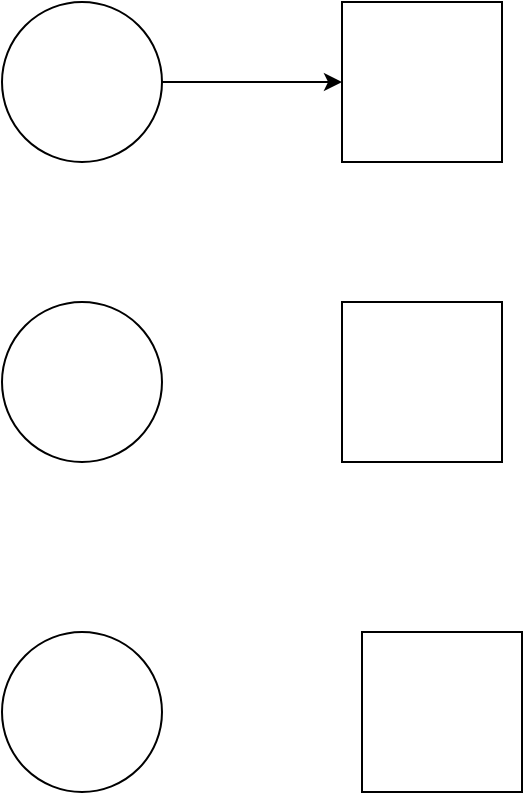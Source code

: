 <mxfile version="20.6.0" type="github">
  <diagram id="bi0kymuttyid8Ct6ZQmI" name="第 1 页">
    <mxGraphModel dx="1148" dy="782" grid="1" gridSize="10" guides="1" tooltips="1" connect="1" arrows="1" fold="1" page="1" pageScale="1" pageWidth="827" pageHeight="1169" math="0" shadow="0">
      <root>
        <mxCell id="0" />
        <mxCell id="1" parent="0" />
        <mxCell id="JIsDcczqiXrF3OzItpj7-9" style="edgeStyle=orthogonalEdgeStyle;rounded=0;orthogonalLoop=1;jettySize=auto;html=1;exitX=1;exitY=0.5;exitDx=0;exitDy=0;" edge="1" parent="1" source="JIsDcczqiXrF3OzItpj7-1" target="JIsDcczqiXrF3OzItpj7-5">
          <mxGeometry relative="1" as="geometry" />
        </mxCell>
        <mxCell id="JIsDcczqiXrF3OzItpj7-1" value="" style="ellipse;whiteSpace=wrap;html=1;aspect=fixed;" vertex="1" parent="1">
          <mxGeometry x="110" y="230" width="80" height="80" as="geometry" />
        </mxCell>
        <mxCell id="JIsDcczqiXrF3OzItpj7-2" value="" style="ellipse;whiteSpace=wrap;html=1;aspect=fixed;" vertex="1" parent="1">
          <mxGeometry x="110" y="380" width="80" height="80" as="geometry" />
        </mxCell>
        <mxCell id="JIsDcczqiXrF3OzItpj7-3" value="" style="ellipse;whiteSpace=wrap;html=1;aspect=fixed;" vertex="1" parent="1">
          <mxGeometry x="110" y="545" width="80" height="80" as="geometry" />
        </mxCell>
        <mxCell id="JIsDcczqiXrF3OzItpj7-5" value="" style="whiteSpace=wrap;html=1;aspect=fixed;" vertex="1" parent="1">
          <mxGeometry x="280" y="230" width="80" height="80" as="geometry" />
        </mxCell>
        <mxCell id="JIsDcczqiXrF3OzItpj7-7" value="" style="whiteSpace=wrap;html=1;aspect=fixed;" vertex="1" parent="1">
          <mxGeometry x="280" y="380" width="80" height="80" as="geometry" />
        </mxCell>
        <mxCell id="JIsDcczqiXrF3OzItpj7-8" value="" style="whiteSpace=wrap;html=1;aspect=fixed;" vertex="1" parent="1">
          <mxGeometry x="290" y="545" width="80" height="80" as="geometry" />
        </mxCell>
      </root>
    </mxGraphModel>
  </diagram>
</mxfile>

